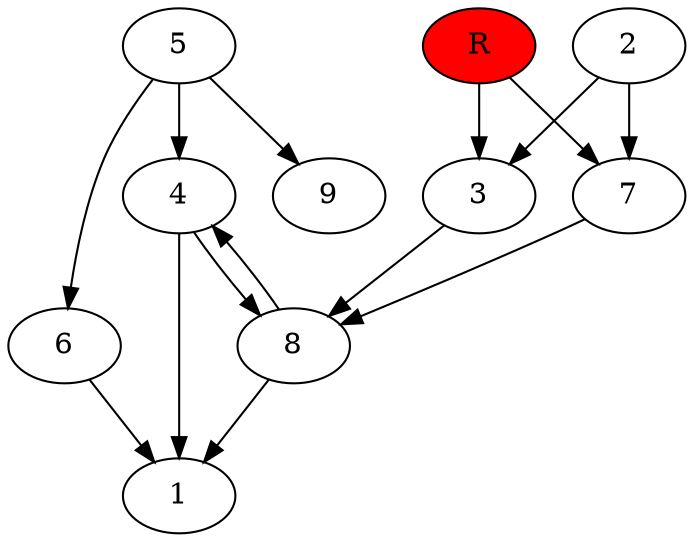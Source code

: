 digraph prb40094 {
	1
	2
	3
	4
	5
	6
	7
	8
	R [fillcolor="#ff0000" style=filled]
	2 -> 3
	2 -> 7
	3 -> 8
	4 -> 1
	4 -> 8
	5 -> 4
	5 -> 6
	5 -> 9
	6 -> 1
	7 -> 8
	8 -> 1
	8 -> 4
	R -> 3
	R -> 7
}
